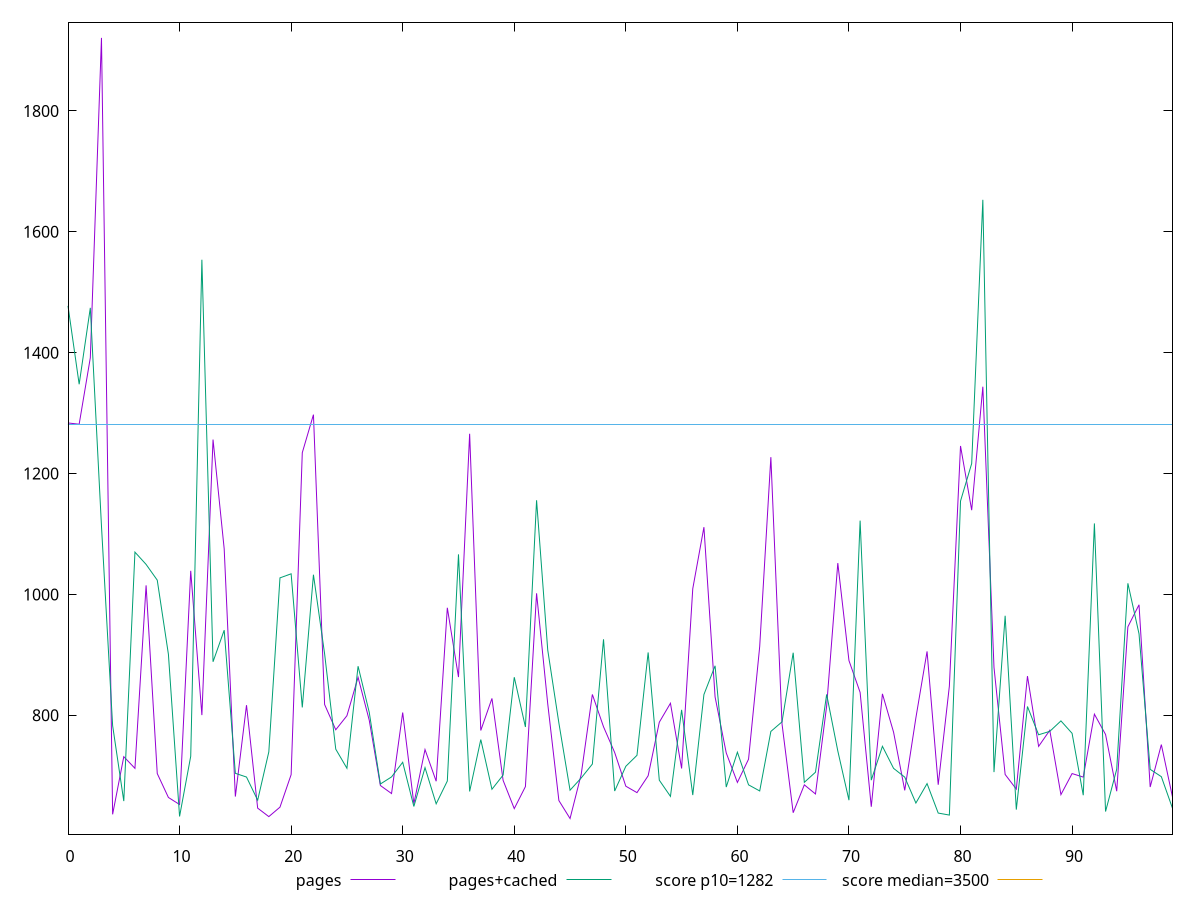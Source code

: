 reset

$pages <<EOF
0 1283.807999999999
1 1281.7119999999989
2 1391.6959999999995
3 1920.9520000000002
4 636.1600000000005
5 731.5640000000001
6 712.2680000000005
7 1015.0119999999991
8 703.6840000000002
9 664.056
10 652.4160000000002
11 1039.0719999999992
12 800.3960000000004
13 1256.2720000000002
14 1075.468
15 665.5640000000002
16 816.816
17 646.452
18 632.404
19 648.0720000000006
20 701.8720000000003
21 1234.6000000000001
22 1297.5479999999989
23 817.9360000000004
24 776.0960000000005
25 799.3440000000004
26 862.9600000000003
27 792.0000000000005
28 683.8840000000002
29 670.5880000000002
30 804.604
31 653.6800000000003
32 743.3760000000005
33 690.9600000000003
34 977.9719999999993
35 863.3240000000001
36 1265.931999999999
37 774.956
38 827.9560000000006
39 692.3880000000003
40 645.6440000000005
41 682.06
42 1001.9079999999992
43 819.048
44 658.9680000000005
45 629.2479999999998
46 702.2640000000001
47 834.5480000000005
48 781.0480000000002
49 738.4760000000002
50 682.7360000000001
51 672.0960000000003
52 700.0200000000002
53 788.5720000000007
54 819.9880000000004
55 712.0560000000003
56 1009.5359999999991
57 1111.3719999999992
58 830.4000000000003
59 737.8160000000003
60 688.9720000000004
61 727.4240000000002
62 913.9239999999999
63 1227.2119999999998
64 785.7800000000002
65 638.8560000000001
66 684.952
67 669.8720000000003
68 815.3720000000001
69 1051.9199999999994
70 890.6200000000005
71 837.9279999999999
72 648.6840000000002
73 835.5480000000002
74 772.0480000000003
75 675.8480000000003
76 796.0000000000002
77 905.7640000000002
78 685.0800000000002
79 848.3000000000002
80 1245.7159999999992
81 1139.4839999999988
82 1343.7519999999986
83 879.3040000000003
84 702.1440000000002
85 677.9320000000004
86 864.9120000000003
87 748.6280000000005
88 775.2480000000006
89 668.7960000000004
90 703.6400000000001
91 697.7880000000005
92 801.9120000000005
93 768.3160000000005
94 674.4160000000004
95 946.4600000000002
96 982.916
97 681.3840000000001
98 751.5440000000006
99 664.8560000000004
EOF

$pagesCached <<EOF
0 1477.5559999999991
1 1347.8399999999995
2 1474.3039999999996
3 1113.2439999999992
4 782.9800000000002
5 658.0960000000003
6 1070.0359999999998
7 1049.7199999999998
8 1023.6999999999989
9 900.9599999999997
10 632.6600000000003
11 732.2520000000002
12 1553.9199999999992
13 888.6120000000001
14 940.8959999999998
15 704.0600000000002
16 697.8760000000005
17 659.5360000000001
18 739.5160000000003
19 1027.4920000000002
20 1034.1760000000004
21 813.12
22 1032.7039999999995
23 901.8320000000003
24 744.0440000000002
25 712.4080000000002
26 881.2919999999998
27 805.1320000000004
28 686.3680000000003
29 698.0920000000006
30 722.3040000000005
31 649.1880000000001
32 713.4320000000002
33 653.5800000000007
34 691.2800000000001
35 1066.3639999999991
36 674.0520000000004
37 759.9120000000006
38 677.6720000000003
39 701.1080000000003
40 863.0360000000003
41 780.7240000000004
42 1155.8799999999997
43 908.1520000000002
44 787.1840000000004
45 676.1080000000006
46 696.3440000000003
47 719.356
48 925.8080000000003
49 674.7520000000004
50 715.6720000000003
51 733.8360000000004
52 904.0960000000003
53 692.688
54 665.884
55 809.0280000000002
56 668.0479999999999
57 834.4
58 881.9760000000003
59 681.2760000000005
60 738.9839999999999
61 684.9680000000002
62 674.8560000000002
63 773.3520000000001
64 789.2200000000003
65 903.6160000000003
66 689.1520000000003
67 705.8720000000003
68 834.6320000000003
69 741.0520000000004
70 659.6080000000002
71 1122.1800000000005
72 692.7400000000002
73 748.7560000000003
74 712.2400000000005
75 697.7320000000003
76 654.8759999999999
77 687.0000000000001
78 638.2680000000004
79 634.9520000000003
80 1154.5560000000005
81 1216.612
82 1653.0879999999997
83 706.0520000000002
84 964.7880000000005
85 643.9800000000001
86 814.5960000000005
87 767.8200000000002
88 773.5040000000006
89 790.7920000000003
90 770.2000000000003
91 667.8120000000001
92 1117.5360000000005
93 640.8160000000003
94 710.8360000000002
95 1018.456
96 934.7920000000001
97 710.636
98 698.4920000000002
99 646.2040000000002
EOF

set key outside below
set xrange [0:99]
set yrange [603.4139199999998:1946.7860800000003]
set trange [603.4139199999998:1946.7860800000003]
set terminal svg size 640, 520 enhanced background rgb 'white'
set output "report_00019_2021-02-10T18-14-37.922Z//bootup-time/comparison/line/0_vs_1.svg"

plot $pages title "pages" with line, \
     $pagesCached title "pages+cached" with line, \
     1282 title "score p10=1282", \
     3500 title "score median=3500"

reset

